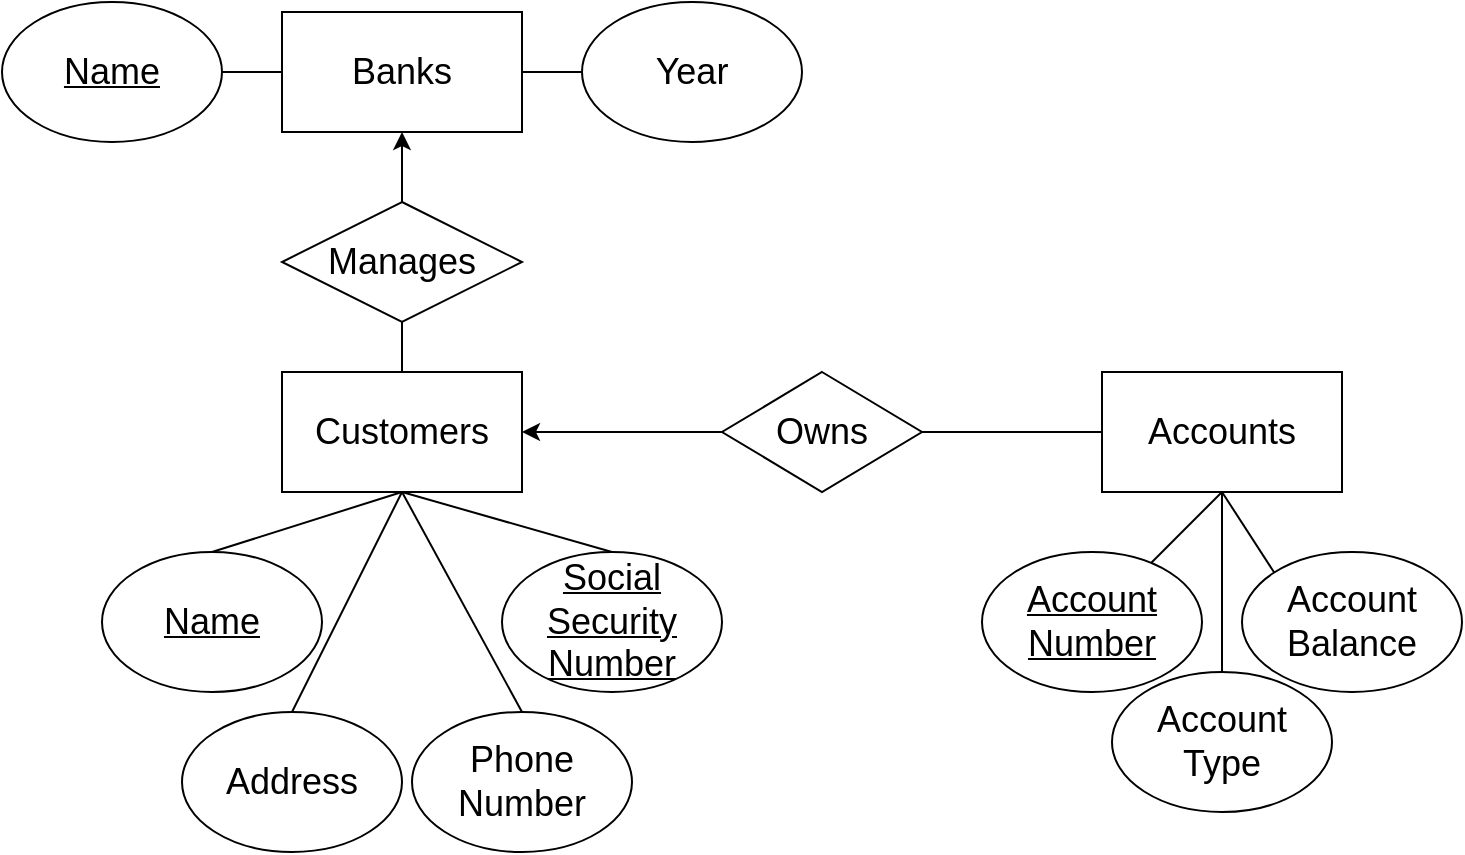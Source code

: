 <mxfile version="18.0.2" type="github">
  <diagram id="R2lEEEUBdFMjLlhIrx00" name="Page-1">
    <mxGraphModel dx="1662" dy="762" grid="1" gridSize="10" guides="1" tooltips="1" connect="1" arrows="1" fold="1" page="1" pageScale="1" pageWidth="850" pageHeight="1100" math="0" shadow="0" extFonts="Permanent Marker^https://fonts.googleapis.com/css?family=Permanent+Marker">
      <root>
        <mxCell id="0" />
        <mxCell id="1" parent="0" />
        <mxCell id="zu0-_zuPs-oRVhec2tWG-1" value="&lt;span style=&quot;font-size: 18px&quot;&gt;Customers&lt;/span&gt;" style="rounded=0;whiteSpace=wrap;html=1;" parent="1" vertex="1">
          <mxGeometry x="190" y="225" width="120" height="60" as="geometry" />
        </mxCell>
        <mxCell id="zu0-_zuPs-oRVhec2tWG-2" value="Owns" style="rhombus;whiteSpace=wrap;html=1;fontSize=18;" parent="1" vertex="1">
          <mxGeometry x="410" y="225" width="100" height="60" as="geometry" />
        </mxCell>
        <mxCell id="zu0-_zuPs-oRVhec2tWG-3" value="&lt;font style=&quot;font-size: 18px&quot;&gt;Accounts&lt;/font&gt;" style="rounded=0;whiteSpace=wrap;html=1;" parent="1" vertex="1">
          <mxGeometry x="600" y="225" width="120" height="60" as="geometry" />
        </mxCell>
        <mxCell id="zu0-_zuPs-oRVhec2tWG-10" value="&lt;u&gt;Name&lt;/u&gt;" style="ellipse;whiteSpace=wrap;html=1;fontSize=18;" parent="1" vertex="1">
          <mxGeometry x="100" y="315" width="110" height="70" as="geometry" />
        </mxCell>
        <mxCell id="zu0-_zuPs-oRVhec2tWG-11" value="" style="endArrow=none;html=1;rounded=0;fontSize=18;exitX=0.5;exitY=0;exitDx=0;exitDy=0;entryX=0.5;entryY=1;entryDx=0;entryDy=0;" parent="1" source="zu0-_zuPs-oRVhec2tWG-10" target="zu0-_zuPs-oRVhec2tWG-1" edge="1">
          <mxGeometry width="50" height="50" relative="1" as="geometry">
            <mxPoint x="280" y="435" as="sourcePoint" />
            <mxPoint x="330" y="385" as="targetPoint" />
          </mxGeometry>
        </mxCell>
        <mxCell id="zu0-_zuPs-oRVhec2tWG-13" value="Address" style="ellipse;whiteSpace=wrap;html=1;fontSize=18;" parent="1" vertex="1">
          <mxGeometry x="140" y="395" width="110" height="70" as="geometry" />
        </mxCell>
        <mxCell id="zu0-_zuPs-oRVhec2tWG-14" value="" style="endArrow=none;html=1;rounded=0;fontSize=18;entryX=0.5;entryY=1;entryDx=0;entryDy=0;exitX=0.5;exitY=0;exitDx=0;exitDy=0;" parent="1" source="zu0-_zuPs-oRVhec2tWG-13" target="zu0-_zuPs-oRVhec2tWG-1" edge="1">
          <mxGeometry width="50" height="50" relative="1" as="geometry">
            <mxPoint x="280" y="435" as="sourcePoint" />
            <mxPoint x="330" y="385" as="targetPoint" />
          </mxGeometry>
        </mxCell>
        <mxCell id="zu0-_zuPs-oRVhec2tWG-15" value="&lt;u&gt;Social Security Number&lt;/u&gt;" style="ellipse;whiteSpace=wrap;html=1;fontSize=18;" parent="1" vertex="1">
          <mxGeometry x="300" y="315" width="110" height="70" as="geometry" />
        </mxCell>
        <mxCell id="zu0-_zuPs-oRVhec2tWG-16" value="" style="endArrow=none;html=1;rounded=0;fontSize=18;exitX=0.5;exitY=0;exitDx=0;exitDy=0;entryX=0.5;entryY=1;entryDx=0;entryDy=0;" parent="1" source="zu0-_zuPs-oRVhec2tWG-15" target="zu0-_zuPs-oRVhec2tWG-1" edge="1">
          <mxGeometry width="50" height="50" relative="1" as="geometry">
            <mxPoint x="195" y="325" as="sourcePoint" />
            <mxPoint x="260" y="295" as="targetPoint" />
          </mxGeometry>
        </mxCell>
        <mxCell id="zu0-_zuPs-oRVhec2tWG-17" value="Phone Number" style="ellipse;whiteSpace=wrap;html=1;fontSize=18;" parent="1" vertex="1">
          <mxGeometry x="255" y="395" width="110" height="70" as="geometry" />
        </mxCell>
        <mxCell id="zu0-_zuPs-oRVhec2tWG-18" value="" style="endArrow=none;html=1;rounded=0;fontSize=18;exitX=0.5;exitY=0;exitDx=0;exitDy=0;" parent="1" source="zu0-_zuPs-oRVhec2tWG-17" edge="1">
          <mxGeometry width="50" height="50" relative="1" as="geometry">
            <mxPoint x="205" y="405" as="sourcePoint" />
            <mxPoint x="250" y="285" as="targetPoint" />
          </mxGeometry>
        </mxCell>
        <mxCell id="zu0-_zuPs-oRVhec2tWG-20" value="&lt;u&gt;Account Number&lt;/u&gt;" style="ellipse;whiteSpace=wrap;html=1;fontSize=18;" parent="1" vertex="1">
          <mxGeometry x="540" y="315" width="110" height="70" as="geometry" />
        </mxCell>
        <mxCell id="zu0-_zuPs-oRVhec2tWG-28" value="Account Balance" style="ellipse;whiteSpace=wrap;html=1;fontSize=18;" parent="1" vertex="1">
          <mxGeometry x="670" y="315" width="110" height="70" as="geometry" />
        </mxCell>
        <mxCell id="zu0-_zuPs-oRVhec2tWG-30" value="" style="endArrow=classic;html=1;rounded=0;fontSize=16;exitX=0.5;exitY=0;exitDx=0;exitDy=0;entryX=0.5;entryY=1;entryDx=0;entryDy=0;startArrow=none;" parent="1" source="orXzI-2sdqvl_tVxQmNd-6" target="zu0-_zuPs-oRVhec2tWG-31" edge="1">
          <mxGeometry width="50" height="50" relative="1" as="geometry">
            <mxPoint x="300" y="385" as="sourcePoint" />
            <mxPoint x="250" y="135" as="targetPoint" />
          </mxGeometry>
        </mxCell>
        <mxCell id="zu0-_zuPs-oRVhec2tWG-31" value="&lt;font style=&quot;font-size: 18px&quot;&gt;Banks&lt;/font&gt;" style="rounded=0;whiteSpace=wrap;html=1;" parent="1" vertex="1">
          <mxGeometry x="190" y="45" width="120" height="60" as="geometry" />
        </mxCell>
        <mxCell id="orXzI-2sdqvl_tVxQmNd-2" value="" style="endArrow=none;html=1;rounded=0;entryX=0.5;entryY=1;entryDx=0;entryDy=0;" parent="1" source="zu0-_zuPs-oRVhec2tWG-20" edge="1">
          <mxGeometry width="50" height="50" relative="1" as="geometry">
            <mxPoint x="460" y="345" as="sourcePoint" />
            <mxPoint x="660" y="285" as="targetPoint" />
          </mxGeometry>
        </mxCell>
        <mxCell id="orXzI-2sdqvl_tVxQmNd-3" value="" style="endArrow=none;html=1;rounded=0;exitX=0;exitY=0;exitDx=0;exitDy=0;" parent="1" source="zu0-_zuPs-oRVhec2tWG-28" edge="1">
          <mxGeometry width="50" height="50" relative="1" as="geometry">
            <mxPoint x="642.22" y="314.232" as="sourcePoint" />
            <mxPoint x="660" y="285" as="targetPoint" />
          </mxGeometry>
        </mxCell>
        <mxCell id="orXzI-2sdqvl_tVxQmNd-6" value="Manages" style="rhombus;whiteSpace=wrap;html=1;fontSize=18;" parent="1" vertex="1">
          <mxGeometry x="190" y="140" width="120" height="60" as="geometry" />
        </mxCell>
        <mxCell id="orXzI-2sdqvl_tVxQmNd-7" value="" style="endArrow=none;html=1;rounded=0;fontSize=16;exitX=0.5;exitY=0;exitDx=0;exitDy=0;entryX=0.5;entryY=1;entryDx=0;entryDy=0;" parent="1" source="zu0-_zuPs-oRVhec2tWG-1" target="orXzI-2sdqvl_tVxQmNd-6" edge="1">
          <mxGeometry width="50" height="50" relative="1" as="geometry">
            <mxPoint x="250" y="245" as="sourcePoint" />
            <mxPoint x="250" y="105" as="targetPoint" />
          </mxGeometry>
        </mxCell>
        <mxCell id="orXzI-2sdqvl_tVxQmNd-11" value="&lt;u&gt;Name&lt;/u&gt;" style="ellipse;whiteSpace=wrap;html=1;fontSize=18;" parent="1" vertex="1">
          <mxGeometry x="50" y="40" width="110" height="70" as="geometry" />
        </mxCell>
        <mxCell id="orXzI-2sdqvl_tVxQmNd-12" value="" style="endArrow=none;html=1;rounded=0;fontSize=18;exitX=1;exitY=0.5;exitDx=0;exitDy=0;entryX=0;entryY=0.5;entryDx=0;entryDy=0;" parent="1" source="orXzI-2sdqvl_tVxQmNd-11" target="zu0-_zuPs-oRVhec2tWG-31" edge="1">
          <mxGeometry width="50" height="50" relative="1" as="geometry">
            <mxPoint x="220" y="215" as="sourcePoint" />
            <mxPoint x="190" y="65" as="targetPoint" />
          </mxGeometry>
        </mxCell>
        <mxCell id="orXzI-2sdqvl_tVxQmNd-14" value="Year" style="ellipse;whiteSpace=wrap;html=1;fontSize=18;" parent="1" vertex="1">
          <mxGeometry x="340" y="40" width="110" height="70" as="geometry" />
        </mxCell>
        <mxCell id="orXzI-2sdqvl_tVxQmNd-15" value="" style="endArrow=none;html=1;rounded=0;fontSize=18;exitX=1;exitY=0.5;exitDx=0;exitDy=0;entryX=0;entryY=0.5;entryDx=0;entryDy=0;" parent="1" source="zu0-_zuPs-oRVhec2tWG-31" target="orXzI-2sdqvl_tVxQmNd-14" edge="1">
          <mxGeometry width="50" height="50" relative="1" as="geometry">
            <mxPoint x="170" y="85" as="sourcePoint" />
            <mxPoint x="200" y="85" as="targetPoint" />
          </mxGeometry>
        </mxCell>
        <mxCell id="orXzI-2sdqvl_tVxQmNd-16" value="Account Type" style="ellipse;whiteSpace=wrap;html=1;fontSize=18;" parent="1" vertex="1">
          <mxGeometry x="605" y="375" width="110" height="70" as="geometry" />
        </mxCell>
        <mxCell id="orXzI-2sdqvl_tVxQmNd-17" value="" style="endArrow=none;html=1;rounded=0;entryX=0.5;entryY=1;entryDx=0;entryDy=0;exitX=0.5;exitY=0;exitDx=0;exitDy=0;" parent="1" source="orXzI-2sdqvl_tVxQmNd-16" target="zu0-_zuPs-oRVhec2tWG-3" edge="1">
          <mxGeometry width="50" height="50" relative="1" as="geometry">
            <mxPoint x="660" y="365" as="sourcePoint" />
            <mxPoint x="640" y="285" as="targetPoint" />
          </mxGeometry>
        </mxCell>
        <mxCell id="kHBLSrBv1ualpcv8MmWg-2" value="" style="endArrow=none;html=1;rounded=0;fontSize=18;entryX=0;entryY=0.5;entryDx=0;entryDy=0;exitX=1;exitY=0.5;exitDx=0;exitDy=0;" parent="1" source="zu0-_zuPs-oRVhec2tWG-2" target="zu0-_zuPs-oRVhec2tWG-3" edge="1">
          <mxGeometry width="50" height="50" relative="1" as="geometry">
            <mxPoint x="670" y="255" as="sourcePoint" />
            <mxPoint x="430" y="95" as="targetPoint" />
          </mxGeometry>
        </mxCell>
        <mxCell id="xMnwPvp_gEY7uC1TerYj-1" value="" style="endArrow=classic;html=1;rounded=0;entryX=1;entryY=0.5;entryDx=0;entryDy=0;exitX=0;exitY=0.5;exitDx=0;exitDy=0;" edge="1" parent="1" source="zu0-_zuPs-oRVhec2tWG-2" target="zu0-_zuPs-oRVhec2tWG-1">
          <mxGeometry width="50" height="50" relative="1" as="geometry">
            <mxPoint x="400" y="320" as="sourcePoint" />
            <mxPoint x="450" y="270" as="targetPoint" />
          </mxGeometry>
        </mxCell>
      </root>
    </mxGraphModel>
  </diagram>
</mxfile>
